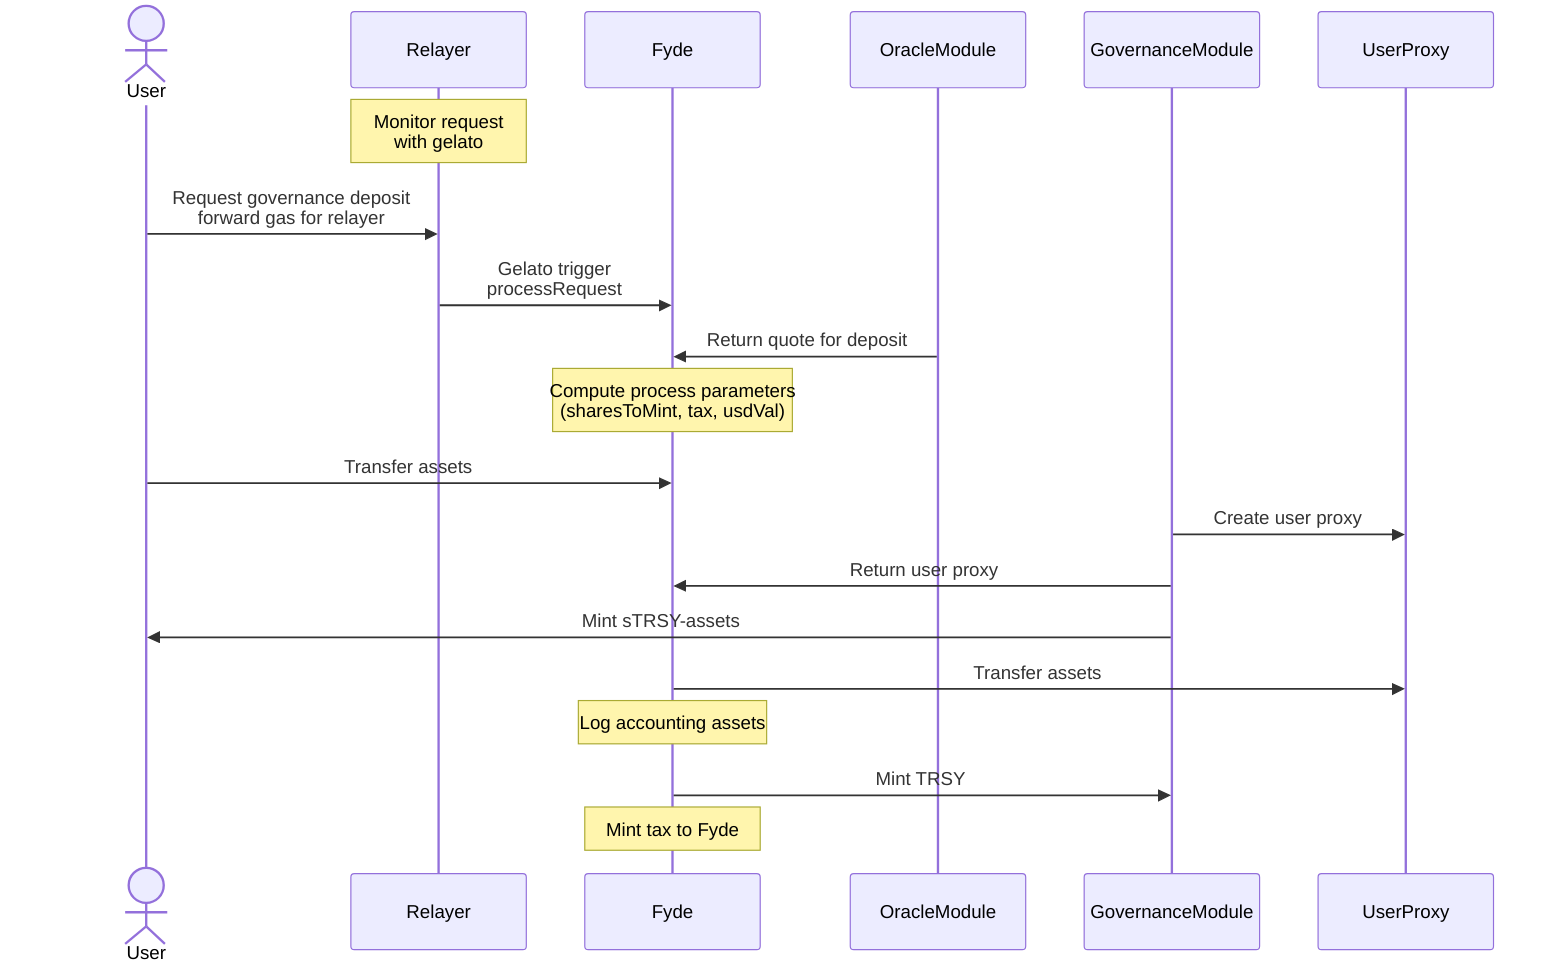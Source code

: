 sequenceDiagram
    actor User
    Note over Relayer: Monitor request <br/> with gelato
    User ->> Relayer: Request governance deposit <br/> forward gas for relayer
    Relayer ->> Fyde: Gelato trigger <br/> processRequest
    OracleModule ->> Fyde: Return quote for deposit
    Note over Fyde: Compute process parameters <br/> (sharesToMint, tax, usdVal)
    User ->> Fyde: Transfer assets
    GovernanceModule ->> UserProxy: Create user proxy
    GovernanceModule ->> Fyde: Return user proxy
    GovernanceModule ->>  User: Mint sTRSY-assets
    Fyde ->> UserProxy: Transfer assets
    Note over Fyde: Log accounting assets
    Fyde ->> GovernanceModule: Mint TRSY
    Note over Fyde: Mint tax to Fyde